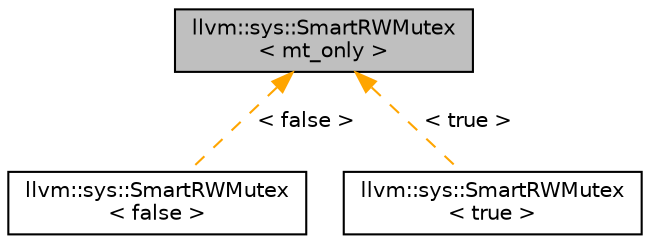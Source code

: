 digraph "llvm::sys::SmartRWMutex&lt; mt_only &gt;"
{
 // LATEX_PDF_SIZE
  bgcolor="transparent";
  edge [fontname="Helvetica",fontsize="10",labelfontname="Helvetica",labelfontsize="10"];
  node [fontname="Helvetica",fontsize="10",shape=record];
  Node1 [label="llvm::sys::SmartRWMutex\l\< mt_only \>",height=0.2,width=0.4,color="black", fillcolor="grey75", style="filled", fontcolor="black",tooltip="SmartMutex - An R/W mutex with a compile time constant parameter that indicates whether this mutex sh..."];
  Node1 -> Node2 [dir="back",color="orange",fontsize="10",style="dashed",label=" \< false \>" ,fontname="Helvetica"];
  Node2 [label="llvm::sys::SmartRWMutex\l\< false \>",height=0.2,width=0.4,color="black",URL="$classllvm_1_1sys_1_1SmartRWMutex.html",tooltip=" "];
  Node1 -> Node3 [dir="back",color="orange",fontsize="10",style="dashed",label=" \< true \>" ,fontname="Helvetica"];
  Node3 [label="llvm::sys::SmartRWMutex\l\< true \>",height=0.2,width=0.4,color="black",URL="$classllvm_1_1sys_1_1SmartRWMutex.html",tooltip=" "];
}
